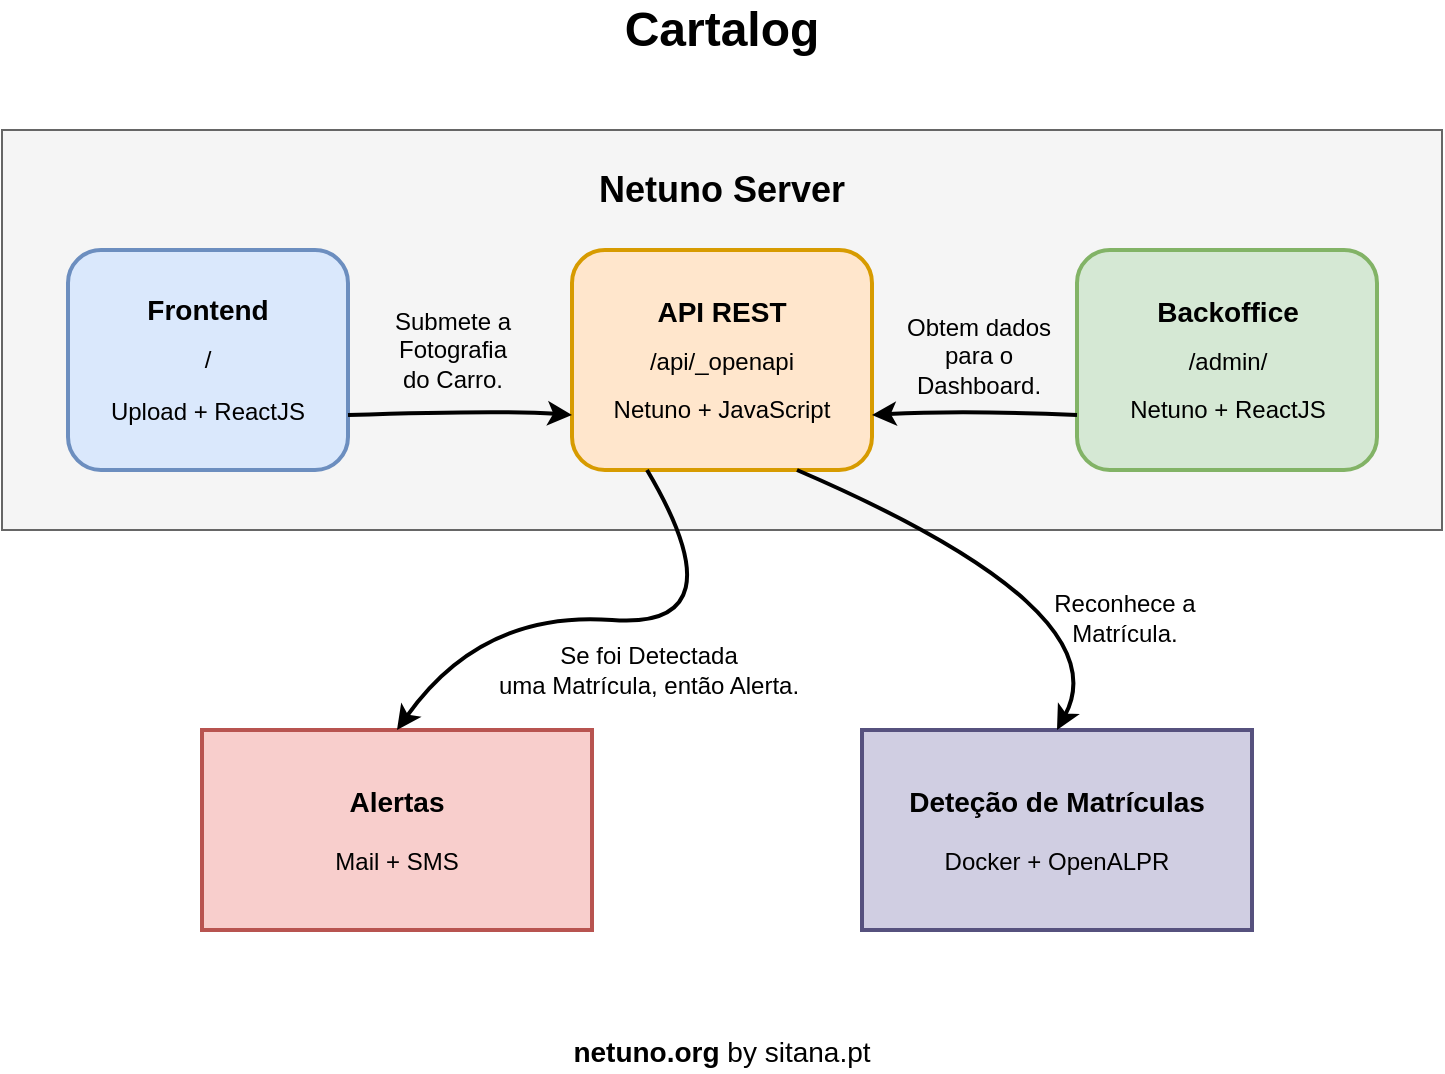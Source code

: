 <mxfile version="12.4.0" type="device" pages="1"><diagram id="IwhwGq8TD5sjYpK8xrs-" name="Page-1"><mxGraphModel dx="937" dy="482" grid="1" gridSize="10" guides="1" tooltips="1" connect="1" arrows="1" fold="1" page="1" pageScale="1" pageWidth="800" pageHeight="300" math="0" shadow="0"><root><mxCell id="0"/><mxCell id="1" parent="0"/><mxCell id="DJXYuUhBt-BwsFQZyUCb-14" value="" style="rounded=0;whiteSpace=wrap;html=1;strokeWidth=1;fontSize=12;fillColor=#f5f5f5;strokeColor=#666666;fontColor=#333333;" vertex="1" parent="1"><mxGeometry x="40" y="100" width="720" height="200" as="geometry"/></mxCell><mxCell id="DJXYuUhBt-BwsFQZyUCb-1" value="&lt;p style=&quot;line-height: 200%&quot;&gt;&lt;b&gt;&lt;font style=&quot;font-size: 14px&quot;&gt;Frontend&lt;/font&gt;&lt;/b&gt;&lt;br&gt;/&lt;font style=&quot;font-size: 7px&quot;&gt;&lt;br&gt;&lt;/font&gt;Upload + ReactJS&lt;/p&gt;" style="rounded=1;whiteSpace=wrap;html=1;fillColor=#dae8fc;strokeColor=#6c8ebf;strokeWidth=2;" vertex="1" parent="1"><mxGeometry x="73" y="160" width="140" height="110" as="geometry"/></mxCell><mxCell id="DJXYuUhBt-BwsFQZyUCb-2" value="&lt;b&gt;Cartalog&lt;/b&gt;" style="text;html=1;strokeColor=none;fillColor=none;align=center;verticalAlign=middle;whiteSpace=wrap;rounded=0;fontSize=24;" vertex="1" parent="1"><mxGeometry x="90" y="40" width="620" height="20" as="geometry"/></mxCell><mxCell id="DJXYuUhBt-BwsFQZyUCb-3" value="&lt;p style=&quot;line-height: 200%&quot;&gt;&lt;font style=&quot;font-size: 14px&quot;&gt;&lt;b&gt;API REST&lt;/b&gt;&lt;/font&gt;&lt;br&gt;/api/_openapi&lt;br&gt;Netuno + JavaScript&lt;/p&gt;" style="rounded=1;whiteSpace=wrap;html=1;fillColor=#ffe6cc;strokeColor=#d79b00;strokeWidth=2;" vertex="1" parent="1"><mxGeometry x="325" y="160" width="150" height="110" as="geometry"/></mxCell><mxCell id="DJXYuUhBt-BwsFQZyUCb-5" value="&lt;font style=&quot;font-size: 14px&quot;&gt;&lt;b&gt;Deteção de Matrículas&lt;br&gt;&lt;/b&gt;&lt;/font&gt;&lt;br&gt;Docker + OpenALPR" style="rounded=0;whiteSpace=wrap;html=1;fontSize=12;fillColor=#d0cee2;strokeColor=#56517e;strokeWidth=2;" vertex="1" parent="1"><mxGeometry x="470" y="400" width="195" height="100" as="geometry"/></mxCell><mxCell id="DJXYuUhBt-BwsFQZyUCb-6" value="&lt;b&gt;&lt;font style=&quot;font-size: 14px&quot;&gt;Alertas&lt;/font&gt;&lt;/b&gt;&lt;br&gt;&lt;br&gt;Mail + SMS" style="rounded=0;whiteSpace=wrap;html=1;fontSize=12;fillColor=#f8cecc;strokeColor=#b85450;strokeWidth=2;" vertex="1" parent="1"><mxGeometry x="140" y="400" width="195" height="100" as="geometry"/></mxCell><mxCell id="DJXYuUhBt-BwsFQZyUCb-7" value="" style="endArrow=classic;html=1;fontSize=12;exitX=0.75;exitY=1;exitDx=0;exitDy=0;entryX=0.5;entryY=0;entryDx=0;entryDy=0;curved=1;strokeWidth=2;" edge="1" parent="1" source="DJXYuUhBt-BwsFQZyUCb-3" target="DJXYuUhBt-BwsFQZyUCb-5"><mxGeometry width="50" height="50" relative="1" as="geometry"><mxPoint x="90" y="560" as="sourcePoint"/><mxPoint x="140" y="510" as="targetPoint"/><Array as="points"><mxPoint x="600" y="340"/></Array></mxGeometry></mxCell><mxCell id="DJXYuUhBt-BwsFQZyUCb-10" value="Reconhece a&lt;br&gt;Matrícula." style="text;html=1;align=center;verticalAlign=middle;resizable=0;points=[];;labelBackgroundColor=none;fontSize=12;" vertex="1" connectable="0" parent="DJXYuUhBt-BwsFQZyUCb-7"><mxGeometry x="-0.054" y="-1" relative="1" as="geometry"><mxPoint x="57.5" y="26.5" as="offset"/></mxGeometry></mxCell><mxCell id="DJXYuUhBt-BwsFQZyUCb-8" value="Se foi Detectada &lt;br&gt;uma Matrícula, então Alerta." style="endArrow=classic;html=1;fontSize=12;exitX=0.25;exitY=1;exitDx=0;exitDy=0;entryX=0.5;entryY=0;entryDx=0;entryDy=0;curved=1;labelBorderColor=none;spacingTop=0;strokeWidth=2;labelBackgroundColor=none;" edge="1" parent="1" source="DJXYuUhBt-BwsFQZyUCb-3" target="DJXYuUhBt-BwsFQZyUCb-6"><mxGeometry x="-0.421" y="-51" width="50" height="50" relative="1" as="geometry"><mxPoint x="90" y="560" as="sourcePoint"/><mxPoint x="140" y="510" as="targetPoint"/><Array as="points"><mxPoint x="410" y="350"/><mxPoint x="280" y="340"/></Array><mxPoint as="offset"/></mxGeometry></mxCell><mxCell id="DJXYuUhBt-BwsFQZyUCb-11" value="Submete a&lt;br&gt;Fotografia &lt;br&gt;do Carro." style="endArrow=classic;html=1;fontSize=12;exitX=1;exitY=0.75;exitDx=0;exitDy=0;entryX=0;entryY=0.75;entryDx=0;entryDy=0;strokeWidth=2;curved=1;labelBackgroundColor=none;" edge="1" parent="1" source="DJXYuUhBt-BwsFQZyUCb-1" target="DJXYuUhBt-BwsFQZyUCb-3"><mxGeometry x="-0.057" y="31" width="50" height="50" relative="1" as="geometry"><mxPoint x="90" y="560" as="sourcePoint"/><mxPoint x="140" y="510" as="targetPoint"/><Array as="points"><mxPoint x="290" y="240"/></Array><mxPoint as="offset"/></mxGeometry></mxCell><mxCell id="DJXYuUhBt-BwsFQZyUCb-15" value="Netuno Server" style="text;html=1;strokeColor=none;fillColor=none;align=center;verticalAlign=middle;whiteSpace=wrap;rounded=0;labelBackgroundColor=none;fontSize=18;fontStyle=1" vertex="1" parent="1"><mxGeometry x="310" y="120" width="180" height="20" as="geometry"/></mxCell><mxCell id="DJXYuUhBt-BwsFQZyUCb-16" value="&lt;p style=&quot;line-height: 200%&quot;&gt;&lt;font style=&quot;font-size: 14px&quot;&gt;&lt;b&gt;Backoffice&lt;/b&gt;&lt;/font&gt;&lt;br&gt;/admin/&lt;br&gt;Netuno + ReactJS&lt;/p&gt;" style="rounded=1;whiteSpace=wrap;html=1;fillColor=#d5e8d4;strokeColor=#82b366;strokeWidth=2;" vertex="1" parent="1"><mxGeometry x="577.5" y="160" width="150" height="110" as="geometry"/></mxCell><mxCell id="DJXYuUhBt-BwsFQZyUCb-17" value="" style="endArrow=classic;html=1;labelBackgroundColor=none;strokeWidth=2;fontSize=24;exitX=0;exitY=0.75;exitDx=0;exitDy=0;entryX=1;entryY=0.75;entryDx=0;entryDy=0;curved=1;" edge="1" parent="1" source="DJXYuUhBt-BwsFQZyUCb-16" target="DJXYuUhBt-BwsFQZyUCb-3"><mxGeometry width="50" height="50" relative="1" as="geometry"><mxPoint x="70" y="590" as="sourcePoint"/><mxPoint x="120" y="540" as="targetPoint"/><Array as="points"><mxPoint x="520" y="240"/></Array></mxGeometry></mxCell><mxCell id="DJXYuUhBt-BwsFQZyUCb-18" value="&lt;font style=&quot;font-size: 12px ; line-height: 100%&quot;&gt;Obtem dados &lt;br style=&quot;font-size: 12px&quot;&gt;para o &lt;br&gt;Dashboard.&lt;/font&gt;" style="text;html=1;align=center;verticalAlign=middle;resizable=0;points=[];;labelBackgroundColor=none;fontSize=12;" vertex="1" connectable="0" parent="DJXYuUhBt-BwsFQZyUCb-17"><mxGeometry x="-0.244" y="2" relative="1" as="geometry"><mxPoint x="-11" y="-30.5" as="offset"/></mxGeometry></mxCell><mxCell id="DJXYuUhBt-BwsFQZyUCb-19" value="&lt;font style=&quot;font-size: 14px&quot;&gt;&lt;b&gt;netuno.org&lt;/b&gt; by sitana.pt&lt;/font&gt;" style="text;html=1;strokeColor=none;fillColor=none;align=center;verticalAlign=middle;whiteSpace=wrap;rounded=0;labelBackgroundColor=none;fontSize=18;" vertex="1" parent="1"><mxGeometry x="300" y="550" width="200" height="20" as="geometry"/></mxCell></root></mxGraphModel></diagram></mxfile>